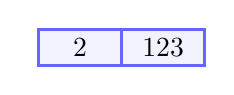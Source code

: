 \usetikzlibrary{positioning}

\begin{tikzpicture}[
  node distance = 0pt,
  square/.style = {draw=blue!60, fill=blue!5, very thick, 
                   minimum height=1.2em, minimum width=3em, % <---
                   outer sep=0pt},                          % <---
      ]
  %Nodes
  \node[square]   (maintopic) {2};
  \node[square, right=of maintopic] (mynode) {123};
\end{tikzpicture}